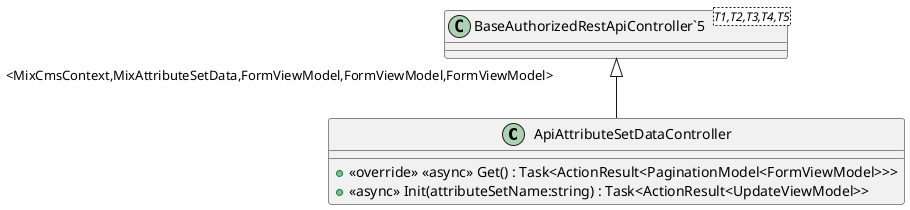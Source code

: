@startuml
class ApiAttributeSetDataController {
    + <<override>> <<async>> Get() : Task<ActionResult<PaginationModel<FormViewModel>>>
    + <<async>> Init(attributeSetName:string) : Task<ActionResult<UpdateViewModel>>
}
class "BaseAuthorizedRestApiController`5"<T1,T2,T3,T4,T5> {
}
"BaseAuthorizedRestApiController`5" "<MixCmsContext,MixAttributeSetData,FormViewModel,FormViewModel,FormViewModel>" <|-- ApiAttributeSetDataController
@enduml
